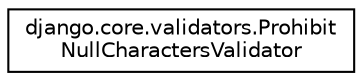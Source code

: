 digraph "Graphical Class Hierarchy"
{
 // LATEX_PDF_SIZE
  edge [fontname="Helvetica",fontsize="10",labelfontname="Helvetica",labelfontsize="10"];
  node [fontname="Helvetica",fontsize="10",shape=record];
  rankdir="LR";
  Node0 [label="django.core.validators.Prohibit\lNullCharactersValidator",height=0.2,width=0.4,color="black", fillcolor="white", style="filled",URL="$d2/de0/classdjango_1_1core_1_1validators_1_1_prohibit_null_characters_validator.html",tooltip=" "];
}
